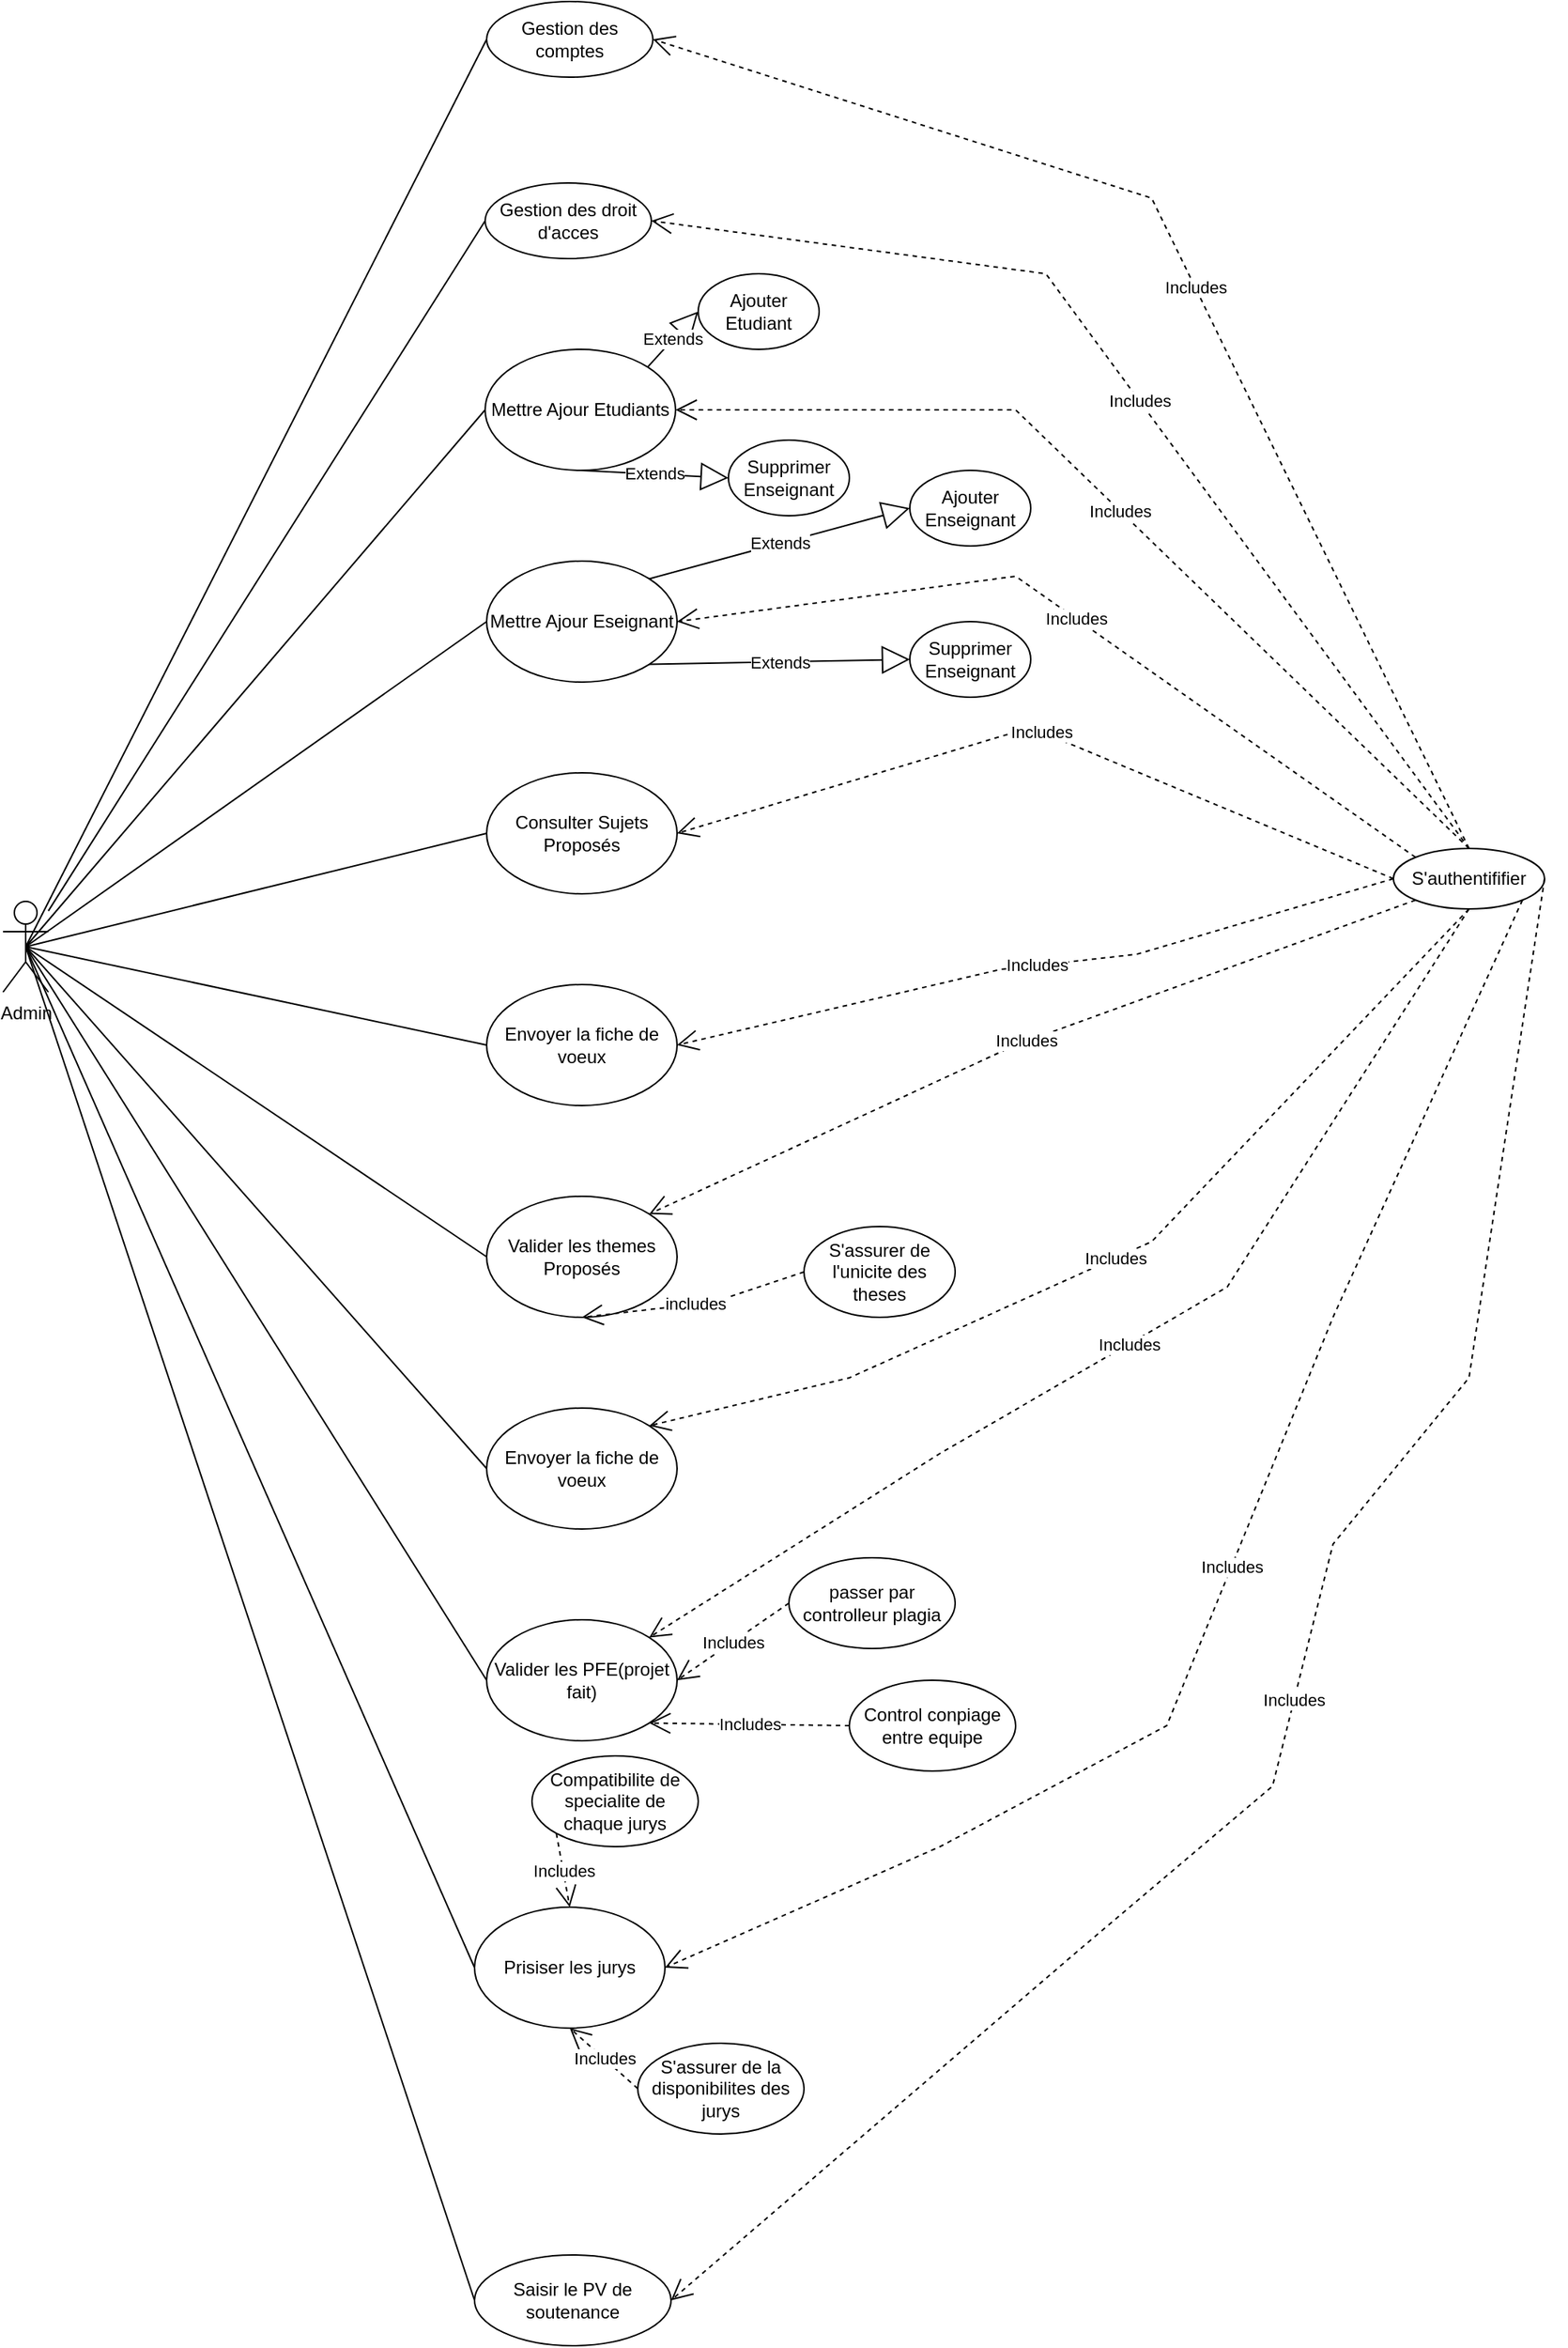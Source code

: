 <mxfile version="16.6.6" type="github">
  <diagram id="u5QXlh5EgsX-1ronWYS8" name="Page-1">
    <mxGraphModel dx="1322" dy="622" grid="1" gridSize="10" guides="1" tooltips="1" connect="1" arrows="1" fold="1" page="1" pageScale="1" pageWidth="827" pageHeight="1169" math="0" shadow="0">
      <root>
        <mxCell id="0" />
        <mxCell id="1" parent="0" />
        <mxCell id="gxRlvShqVRtDUfxNLpZI-53" value="Admin&lt;br&gt;" style="shape=umlActor;verticalLabelPosition=bottom;verticalAlign=top;html=1;outlineConnect=0;" parent="1" vertex="1">
          <mxGeometry x="40" y="675" width="30" height="60" as="geometry" />
        </mxCell>
        <mxCell id="gxRlvShqVRtDUfxNLpZI-55" value="Gestion des comptes" style="ellipse;whiteSpace=wrap;html=1;" parent="1" vertex="1">
          <mxGeometry x="360" y="80" width="110" height="50" as="geometry" />
        </mxCell>
        <mxCell id="gxRlvShqVRtDUfxNLpZI-56" value="Gestion des droit d&#39;acces" style="ellipse;whiteSpace=wrap;html=1;" parent="1" vertex="1">
          <mxGeometry x="359" y="200" width="110" height="50" as="geometry" />
        </mxCell>
        <mxCell id="gxRlvShqVRtDUfxNLpZI-57" value="Mettre Ajour Etudiants" style="ellipse;whiteSpace=wrap;html=1;" parent="1" vertex="1">
          <mxGeometry x="359" y="310" width="126" height="80" as="geometry" />
        </mxCell>
        <mxCell id="gxRlvShqVRtDUfxNLpZI-58" value="Mettre Ajour Eseignant" style="ellipse;whiteSpace=wrap;html=1;" parent="1" vertex="1">
          <mxGeometry x="360" y="450" width="126" height="80" as="geometry" />
        </mxCell>
        <mxCell id="gxRlvShqVRtDUfxNLpZI-59" value="Consulter Sujets Proposés" style="ellipse;whiteSpace=wrap;html=1;" parent="1" vertex="1">
          <mxGeometry x="360" y="590" width="126" height="80" as="geometry" />
        </mxCell>
        <mxCell id="gxRlvShqVRtDUfxNLpZI-60" value="Envoyer la fiche de voeux" style="ellipse;whiteSpace=wrap;html=1;" parent="1" vertex="1">
          <mxGeometry x="360" y="730" width="126" height="80" as="geometry" />
        </mxCell>
        <mxCell id="gxRlvShqVRtDUfxNLpZI-65" value="Valider les themes Proposés" style="ellipse;whiteSpace=wrap;html=1;" parent="1" vertex="1">
          <mxGeometry x="360" y="870" width="126" height="80" as="geometry" />
        </mxCell>
        <mxCell id="gxRlvShqVRtDUfxNLpZI-66" value="Envoyer la fiche de voeux" style="ellipse;whiteSpace=wrap;html=1;" parent="1" vertex="1">
          <mxGeometry x="360" y="1010" width="126" height="80" as="geometry" />
        </mxCell>
        <mxCell id="gxRlvShqVRtDUfxNLpZI-67" value="Valider les PFE(projet fait)" style="ellipse;whiteSpace=wrap;html=1;" parent="1" vertex="1">
          <mxGeometry x="360" y="1150" width="126" height="80" as="geometry" />
        </mxCell>
        <mxCell id="gxRlvShqVRtDUfxNLpZI-68" value="Prisiser les jurys" style="ellipse;whiteSpace=wrap;html=1;" parent="1" vertex="1">
          <mxGeometry x="352" y="1340" width="126" height="80" as="geometry" />
        </mxCell>
        <mxCell id="gxRlvShqVRtDUfxNLpZI-69" value="" style="endArrow=none;html=1;rounded=0;entryX=0;entryY=0.5;entryDx=0;entryDy=0;exitX=0.5;exitY=0.5;exitDx=0;exitDy=0;exitPerimeter=0;" parent="1" source="gxRlvShqVRtDUfxNLpZI-53" target="gxRlvShqVRtDUfxNLpZI-55" edge="1">
          <mxGeometry width="50" height="50" relative="1" as="geometry">
            <mxPoint x="50" y="650" as="sourcePoint" />
            <mxPoint x="100" y="600" as="targetPoint" />
          </mxGeometry>
        </mxCell>
        <mxCell id="gxRlvShqVRtDUfxNLpZI-70" value="" style="endArrow=none;html=1;rounded=0;entryX=0;entryY=0.5;entryDx=0;entryDy=0;" parent="1" source="gxRlvShqVRtDUfxNLpZI-53" target="gxRlvShqVRtDUfxNLpZI-56" edge="1">
          <mxGeometry width="50" height="50" relative="1" as="geometry">
            <mxPoint x="130" y="620" as="sourcePoint" />
            <mxPoint x="180" y="570" as="targetPoint" />
          </mxGeometry>
        </mxCell>
        <mxCell id="gxRlvShqVRtDUfxNLpZI-71" value="" style="endArrow=none;html=1;rounded=0;entryX=0;entryY=0.5;entryDx=0;entryDy=0;exitX=0.5;exitY=0.5;exitDx=0;exitDy=0;exitPerimeter=0;" parent="1" source="gxRlvShqVRtDUfxNLpZI-53" target="gxRlvShqVRtDUfxNLpZI-57" edge="1">
          <mxGeometry width="50" height="50" relative="1" as="geometry">
            <mxPoint x="80" y="581.99" as="sourcePoint" />
            <mxPoint x="369" y="235" as="targetPoint" />
          </mxGeometry>
        </mxCell>
        <mxCell id="gxRlvShqVRtDUfxNLpZI-72" value="" style="endArrow=none;html=1;rounded=0;entryX=0;entryY=0.5;entryDx=0;entryDy=0;exitX=0.5;exitY=0.5;exitDx=0;exitDy=0;exitPerimeter=0;" parent="1" source="gxRlvShqVRtDUfxNLpZI-53" target="gxRlvShqVRtDUfxNLpZI-58" edge="1">
          <mxGeometry width="50" height="50" relative="1" as="geometry">
            <mxPoint x="65" y="600" as="sourcePoint" />
            <mxPoint x="369.0" y="360" as="targetPoint" />
          </mxGeometry>
        </mxCell>
        <mxCell id="gxRlvShqVRtDUfxNLpZI-73" value="" style="endArrow=none;html=1;rounded=0;entryX=0;entryY=0.5;entryDx=0;entryDy=0;exitX=0.5;exitY=0.5;exitDx=0;exitDy=0;exitPerimeter=0;" parent="1" source="gxRlvShqVRtDUfxNLpZI-53" target="gxRlvShqVRtDUfxNLpZI-59" edge="1">
          <mxGeometry width="50" height="50" relative="1" as="geometry">
            <mxPoint x="65" y="600" as="sourcePoint" />
            <mxPoint x="370.0" y="500" as="targetPoint" />
          </mxGeometry>
        </mxCell>
        <mxCell id="gxRlvShqVRtDUfxNLpZI-74" value="" style="endArrow=none;html=1;rounded=0;entryX=0;entryY=0.5;entryDx=0;entryDy=0;exitX=0.5;exitY=0.5;exitDx=0;exitDy=0;exitPerimeter=0;" parent="1" source="gxRlvShqVRtDUfxNLpZI-53" target="gxRlvShqVRtDUfxNLpZI-60" edge="1">
          <mxGeometry width="50" height="50" relative="1" as="geometry">
            <mxPoint x="65" y="600" as="sourcePoint" />
            <mxPoint x="370.0" y="640" as="targetPoint" />
          </mxGeometry>
        </mxCell>
        <mxCell id="gxRlvShqVRtDUfxNLpZI-75" value="" style="endArrow=none;html=1;rounded=0;entryX=0;entryY=0.5;entryDx=0;entryDy=0;exitX=0.5;exitY=0.5;exitDx=0;exitDy=0;exitPerimeter=0;" parent="1" source="gxRlvShqVRtDUfxNLpZI-53" target="gxRlvShqVRtDUfxNLpZI-65" edge="1">
          <mxGeometry width="50" height="50" relative="1" as="geometry">
            <mxPoint x="65" y="600" as="sourcePoint" />
            <mxPoint x="370.0" y="780" as="targetPoint" />
          </mxGeometry>
        </mxCell>
        <mxCell id="gxRlvShqVRtDUfxNLpZI-76" value="" style="endArrow=none;html=1;rounded=0;entryX=0;entryY=0.5;entryDx=0;entryDy=0;exitX=0.5;exitY=0.5;exitDx=0;exitDy=0;exitPerimeter=0;" parent="1" source="gxRlvShqVRtDUfxNLpZI-53" target="gxRlvShqVRtDUfxNLpZI-66" edge="1">
          <mxGeometry width="50" height="50" relative="1" as="geometry">
            <mxPoint x="65" y="715" as="sourcePoint" />
            <mxPoint x="370.0" y="920" as="targetPoint" />
          </mxGeometry>
        </mxCell>
        <mxCell id="gxRlvShqVRtDUfxNLpZI-77" value="" style="endArrow=none;html=1;rounded=0;entryX=0;entryY=0.5;entryDx=0;entryDy=0;exitX=0.5;exitY=0.5;exitDx=0;exitDy=0;exitPerimeter=0;" parent="1" source="gxRlvShqVRtDUfxNLpZI-53" target="gxRlvShqVRtDUfxNLpZI-67" edge="1">
          <mxGeometry width="50" height="50" relative="1" as="geometry">
            <mxPoint x="65" y="715" as="sourcePoint" />
            <mxPoint x="370.0" y="1060" as="targetPoint" />
          </mxGeometry>
        </mxCell>
        <mxCell id="gxRlvShqVRtDUfxNLpZI-78" value="" style="endArrow=none;html=1;rounded=0;entryX=0;entryY=0.5;entryDx=0;entryDy=0;exitX=0.5;exitY=0.5;exitDx=0;exitDy=0;exitPerimeter=0;" parent="1" source="gxRlvShqVRtDUfxNLpZI-53" target="gxRlvShqVRtDUfxNLpZI-68" edge="1">
          <mxGeometry width="50" height="50" relative="1" as="geometry">
            <mxPoint x="65" y="715" as="sourcePoint" />
            <mxPoint x="370.0" y="1200" as="targetPoint" />
          </mxGeometry>
        </mxCell>
        <mxCell id="gxRlvShqVRtDUfxNLpZI-79" value="S&#39;authentififier" style="ellipse;whiteSpace=wrap;html=1;" parent="1" vertex="1">
          <mxGeometry x="960" y="640" width="100" height="40" as="geometry" />
        </mxCell>
        <mxCell id="gxRlvShqVRtDUfxNLpZI-80" value="Includes" style="endArrow=open;endSize=12;dashed=1;html=1;rounded=0;exitX=0.5;exitY=0;exitDx=0;exitDy=0;entryX=1;entryY=0.5;entryDx=0;entryDy=0;" parent="1" source="gxRlvShqVRtDUfxNLpZI-79" target="gxRlvShqVRtDUfxNLpZI-55" edge="1">
          <mxGeometry width="160" relative="1" as="geometry">
            <mxPoint x="845" y="605" as="sourcePoint" />
            <mxPoint x="485.0" y="550" as="targetPoint" />
            <Array as="points">
              <mxPoint x="800" y="210" />
            </Array>
          </mxGeometry>
        </mxCell>
        <mxCell id="gxRlvShqVRtDUfxNLpZI-81" value="Includes" style="endArrow=open;endSize=12;dashed=1;html=1;rounded=0;exitX=0.5;exitY=0;exitDx=0;exitDy=0;entryX=1;entryY=0.5;entryDx=0;entryDy=0;" parent="1" source="gxRlvShqVRtDUfxNLpZI-79" target="gxRlvShqVRtDUfxNLpZI-56" edge="1">
          <mxGeometry width="160" relative="1" as="geometry">
            <mxPoint x="795.0" y="625" as="sourcePoint" />
            <mxPoint x="480" y="115.0" as="targetPoint" />
            <Array as="points">
              <mxPoint x="730" y="260" />
            </Array>
          </mxGeometry>
        </mxCell>
        <mxCell id="gxRlvShqVRtDUfxNLpZI-82" value="Includes" style="endArrow=open;endSize=12;dashed=1;html=1;rounded=0;entryX=1;entryY=0.5;entryDx=0;entryDy=0;exitX=0.5;exitY=0;exitDx=0;exitDy=0;" parent="1" source="gxRlvShqVRtDUfxNLpZI-79" target="gxRlvShqVRtDUfxNLpZI-57" edge="1">
          <mxGeometry width="160" relative="1" as="geometry">
            <mxPoint x="960" y="580" as="sourcePoint" />
            <mxPoint x="479" y="235.0" as="targetPoint" />
            <Array as="points">
              <mxPoint x="710" y="350" />
            </Array>
          </mxGeometry>
        </mxCell>
        <mxCell id="gxRlvShqVRtDUfxNLpZI-83" value="Includes" style="endArrow=open;endSize=12;dashed=1;html=1;rounded=0;entryX=1;entryY=0.5;entryDx=0;entryDy=0;exitX=0;exitY=0;exitDx=0;exitDy=0;" parent="1" source="gxRlvShqVRtDUfxNLpZI-79" target="gxRlvShqVRtDUfxNLpZI-58" edge="1">
          <mxGeometry width="160" relative="1" as="geometry">
            <mxPoint x="970" y="590" as="sourcePoint" />
            <mxPoint x="495.0" y="360.0" as="targetPoint" />
            <Array as="points">
              <mxPoint x="710" y="460" />
            </Array>
          </mxGeometry>
        </mxCell>
        <mxCell id="gxRlvShqVRtDUfxNLpZI-84" value="Includes" style="endArrow=open;endSize=12;dashed=1;html=1;rounded=0;entryX=1;entryY=0.5;entryDx=0;entryDy=0;exitX=0;exitY=0.5;exitDx=0;exitDy=0;" parent="1" source="gxRlvShqVRtDUfxNLpZI-79" target="gxRlvShqVRtDUfxNLpZI-59" edge="1">
          <mxGeometry width="160" relative="1" as="geometry">
            <mxPoint x="944.645" y="605.858" as="sourcePoint" />
            <mxPoint x="496.0" y="500" as="targetPoint" />
            <Array as="points">
              <mxPoint x="720" y="560" />
            </Array>
          </mxGeometry>
        </mxCell>
        <mxCell id="gxRlvShqVRtDUfxNLpZI-85" value="Includes" style="endArrow=open;endSize=12;dashed=1;html=1;rounded=0;entryX=1;entryY=0.5;entryDx=0;entryDy=0;exitX=0;exitY=0.5;exitDx=0;exitDy=0;" parent="1" source="gxRlvShqVRtDUfxNLpZI-79" target="gxRlvShqVRtDUfxNLpZI-60" edge="1">
          <mxGeometry width="160" relative="1" as="geometry">
            <mxPoint x="910" y="630" as="sourcePoint" />
            <mxPoint x="496.0" y="640" as="targetPoint" />
            <Array as="points">
              <mxPoint x="790" y="710" />
              <mxPoint x="700" y="720" />
            </Array>
          </mxGeometry>
        </mxCell>
        <mxCell id="gxRlvShqVRtDUfxNLpZI-87" value="Includes" style="endArrow=open;endSize=12;dashed=1;html=1;rounded=0;entryX=1;entryY=0;entryDx=0;entryDy=0;exitX=0;exitY=1;exitDx=0;exitDy=0;" parent="1" source="gxRlvShqVRtDUfxNLpZI-79" target="gxRlvShqVRtDUfxNLpZI-65" edge="1">
          <mxGeometry width="160" relative="1" as="geometry">
            <mxPoint x="954.854" y="644.226" as="sourcePoint" />
            <mxPoint x="433.0" y="820.0" as="targetPoint" />
            <Array as="points">
              <mxPoint x="710" y="770" />
            </Array>
          </mxGeometry>
        </mxCell>
        <mxCell id="gxRlvShqVRtDUfxNLpZI-88" value="Includes" style="endArrow=open;endSize=12;dashed=1;html=1;rounded=0;entryX=1;entryY=0;entryDx=0;entryDy=0;exitX=0.5;exitY=1;exitDx=0;exitDy=0;" parent="1" source="gxRlvShqVRtDUfxNLpZI-79" target="gxRlvShqVRtDUfxNLpZI-66" edge="1">
          <mxGeometry width="160" relative="1" as="geometry">
            <mxPoint x="984.854" y="684.226" as="sourcePoint" />
            <mxPoint x="477.317" y="891.57" as="targetPoint" />
            <Array as="points">
              <mxPoint x="800" y="900" />
              <mxPoint x="600" y="990" />
            </Array>
          </mxGeometry>
        </mxCell>
        <mxCell id="gxRlvShqVRtDUfxNLpZI-89" value="Includes" style="endArrow=open;endSize=12;dashed=1;html=1;rounded=0;entryX=1;entryY=0;entryDx=0;entryDy=0;exitX=0.5;exitY=1;exitDx=0;exitDy=0;" parent="1" source="gxRlvShqVRtDUfxNLpZI-79" target="gxRlvShqVRtDUfxNLpZI-67" edge="1">
          <mxGeometry width="160" relative="1" as="geometry">
            <mxPoint x="1020" y="690.0" as="sourcePoint" />
            <mxPoint x="477.317" y="1031.57" as="targetPoint" />
            <Array as="points">
              <mxPoint x="850" y="930" />
              <mxPoint x="660" y="1040" />
            </Array>
          </mxGeometry>
        </mxCell>
        <mxCell id="gxRlvShqVRtDUfxNLpZI-90" value="Includes" style="endArrow=open;endSize=12;dashed=1;html=1;rounded=0;entryX=1;entryY=0.5;entryDx=0;entryDy=0;exitX=1;exitY=1;exitDx=0;exitDy=0;" parent="1" source="gxRlvShqVRtDUfxNLpZI-79" target="gxRlvShqVRtDUfxNLpZI-68" edge="1">
          <mxGeometry width="160" relative="1" as="geometry">
            <mxPoint x="1020" y="690.0" as="sourcePoint" />
            <mxPoint x="477.317" y="1171.57" as="targetPoint" />
            <Array as="points">
              <mxPoint x="920" y="950" />
              <mxPoint x="810" y="1220" />
              <mxPoint x="660" y="1300" />
            </Array>
          </mxGeometry>
        </mxCell>
        <mxCell id="bBHSDuc5ojmp52KOl2Vf-2" value="Extends" style="endArrow=block;endSize=16;endFill=0;html=1;rounded=0;exitX=1;exitY=0;exitDx=0;exitDy=0;entryX=0;entryY=0.5;entryDx=0;entryDy=0;" edge="1" parent="1" target="bBHSDuc5ojmp52KOl2Vf-3" source="gxRlvShqVRtDUfxNLpZI-58">
          <mxGeometry width="160" relative="1" as="geometry">
            <mxPoint x="430.0" y="490.0" as="sourcePoint" />
            <mxPoint x="514" y="425.0" as="targetPoint" />
          </mxGeometry>
        </mxCell>
        <mxCell id="bBHSDuc5ojmp52KOl2Vf-3" value="Ajouter Enseignant" style="ellipse;whiteSpace=wrap;html=1;" vertex="1" parent="1">
          <mxGeometry x="640" y="390" width="80" height="50" as="geometry" />
        </mxCell>
        <mxCell id="bBHSDuc5ojmp52KOl2Vf-4" value="Extends" style="endArrow=block;endSize=16;endFill=0;html=1;rounded=0;exitX=1;exitY=1;exitDx=0;exitDy=0;entryX=0;entryY=0.5;entryDx=0;entryDy=0;" edge="1" parent="1" target="bBHSDuc5ojmp52KOl2Vf-5" source="gxRlvShqVRtDUfxNLpZI-58">
          <mxGeometry width="160" relative="1" as="geometry">
            <mxPoint x="484.997" y="561.57" as="sourcePoint" />
            <mxPoint x="531.68" y="525.0" as="targetPoint" />
          </mxGeometry>
        </mxCell>
        <mxCell id="bBHSDuc5ojmp52KOl2Vf-5" value="Supprimer Enseignant" style="ellipse;whiteSpace=wrap;html=1;" vertex="1" parent="1">
          <mxGeometry x="640" y="490" width="80" height="50" as="geometry" />
        </mxCell>
        <mxCell id="bBHSDuc5ojmp52KOl2Vf-6" value="Extends" style="endArrow=block;endSize=16;endFill=0;html=1;rounded=0;exitX=1;exitY=0;exitDx=0;exitDy=0;entryX=0;entryY=0.5;entryDx=0;entryDy=0;" edge="1" parent="1" target="bBHSDuc5ojmp52KOl2Vf-7" source="gxRlvShqVRtDUfxNLpZI-57">
          <mxGeometry width="160" relative="1" as="geometry">
            <mxPoint x="459.997" y="321.57" as="sourcePoint" />
            <mxPoint x="506.68" y="285.0" as="targetPoint" />
          </mxGeometry>
        </mxCell>
        <mxCell id="bBHSDuc5ojmp52KOl2Vf-7" value="Ajouter Etudiant" style="ellipse;whiteSpace=wrap;html=1;" vertex="1" parent="1">
          <mxGeometry x="500" y="260" width="80" height="50" as="geometry" />
        </mxCell>
        <mxCell id="bBHSDuc5ojmp52KOl2Vf-8" value="Extends" style="endArrow=block;endSize=16;endFill=0;html=1;rounded=0;exitX=0.5;exitY=1;exitDx=0;exitDy=0;entryX=0;entryY=0.5;entryDx=0;entryDy=0;" edge="1" parent="1" target="bBHSDuc5ojmp52KOl2Vf-9" source="gxRlvShqVRtDUfxNLpZI-57">
          <mxGeometry width="160" relative="1" as="geometry">
            <mxPoint x="429.997" y="431.57" as="sourcePoint" />
            <mxPoint x="476.68" y="395.0" as="targetPoint" />
          </mxGeometry>
        </mxCell>
        <mxCell id="bBHSDuc5ojmp52KOl2Vf-9" value="Supprimer Enseignant" style="ellipse;whiteSpace=wrap;html=1;" vertex="1" parent="1">
          <mxGeometry x="520" y="370" width="80" height="50" as="geometry" />
        </mxCell>
        <mxCell id="bBHSDuc5ojmp52KOl2Vf-13" value="S&#39;assurer de l&#39;unicite des theses" style="ellipse;whiteSpace=wrap;html=1;" vertex="1" parent="1">
          <mxGeometry x="570" y="890" width="100" height="60" as="geometry" />
        </mxCell>
        <mxCell id="bBHSDuc5ojmp52KOl2Vf-14" value="includes" style="endArrow=open;endSize=12;dashed=1;html=1;rounded=0;entryX=0.5;entryY=1;entryDx=0;entryDy=0;exitX=0;exitY=0.5;exitDx=0;exitDy=0;" edge="1" parent="1" source="bBHSDuc5ojmp52KOl2Vf-13" target="gxRlvShqVRtDUfxNLpZI-65">
          <mxGeometry width="160" relative="1" as="geometry">
            <mxPoint x="610" y="880" as="sourcePoint" />
            <mxPoint x="496" y="920" as="targetPoint" />
            <Array as="points">
              <mxPoint x="510" y="940" />
            </Array>
          </mxGeometry>
        </mxCell>
        <mxCell id="bBHSDuc5ojmp52KOl2Vf-15" value="passer par controlleur plagia" style="ellipse;whiteSpace=wrap;html=1;" vertex="1" parent="1">
          <mxGeometry x="560" y="1109" width="110" height="60" as="geometry" />
        </mxCell>
        <mxCell id="bBHSDuc5ojmp52KOl2Vf-16" value="Includes" style="endArrow=open;endSize=12;dashed=1;html=1;rounded=0;entryX=1;entryY=0.5;entryDx=0;entryDy=0;exitX=0;exitY=0.5;exitDx=0;exitDy=0;" edge="1" parent="1" source="bBHSDuc5ojmp52KOl2Vf-15" target="gxRlvShqVRtDUfxNLpZI-67">
          <mxGeometry width="160" relative="1" as="geometry">
            <mxPoint x="962" y="980" as="sourcePoint" />
            <mxPoint x="428" y="1200" as="targetPoint" />
            <Array as="points" />
          </mxGeometry>
        </mxCell>
        <mxCell id="bBHSDuc5ojmp52KOl2Vf-18" value="Control conpiage entre equipe" style="ellipse;whiteSpace=wrap;html=1;" vertex="1" parent="1">
          <mxGeometry x="600" y="1190" width="110" height="60" as="geometry" />
        </mxCell>
        <mxCell id="bBHSDuc5ojmp52KOl2Vf-19" value="Includes" style="endArrow=open;endSize=12;dashed=1;html=1;rounded=0;entryX=1;entryY=1;entryDx=0;entryDy=0;exitX=0;exitY=0.5;exitDx=0;exitDy=0;" edge="1" parent="1" source="bBHSDuc5ojmp52KOl2Vf-18" target="gxRlvShqVRtDUfxNLpZI-67">
          <mxGeometry width="160" relative="1" as="geometry">
            <mxPoint x="906" y="1061" as="sourcePoint" />
            <mxPoint x="430" y="1271" as="targetPoint" />
            <Array as="points" />
          </mxGeometry>
        </mxCell>
        <mxCell id="bBHSDuc5ojmp52KOl2Vf-20" value="S&#39;assurer de la disponibilites des jurys" style="ellipse;whiteSpace=wrap;html=1;" vertex="1" parent="1">
          <mxGeometry x="460" y="1430" width="110" height="60" as="geometry" />
        </mxCell>
        <mxCell id="bBHSDuc5ojmp52KOl2Vf-21" value="Includes" style="endArrow=open;endSize=12;dashed=1;html=1;rounded=0;entryX=0.5;entryY=1;entryDx=0;entryDy=0;exitX=0;exitY=0.5;exitDx=0;exitDy=0;" edge="1" parent="1" source="bBHSDuc5ojmp52KOl2Vf-20" target="gxRlvShqVRtDUfxNLpZI-68">
          <mxGeometry width="160" relative="1" as="geometry">
            <mxPoint x="776" y="1241" as="sourcePoint" />
            <mxPoint x="337.548" y="1398.284" as="targetPoint" />
            <Array as="points" />
          </mxGeometry>
        </mxCell>
        <mxCell id="bBHSDuc5ojmp52KOl2Vf-22" value="Compatibilite de specialite de chaque jurys" style="ellipse;whiteSpace=wrap;html=1;" vertex="1" parent="1">
          <mxGeometry x="390" y="1240" width="110" height="60" as="geometry" />
        </mxCell>
        <mxCell id="bBHSDuc5ojmp52KOl2Vf-23" value="Includes" style="endArrow=open;endSize=12;dashed=1;html=1;rounded=0;entryX=0.5;entryY=0;entryDx=0;entryDy=0;exitX=0;exitY=1;exitDx=0;exitDy=0;" edge="1" parent="1" source="bBHSDuc5ojmp52KOl2Vf-22" target="gxRlvShqVRtDUfxNLpZI-68">
          <mxGeometry width="160" relative="1" as="geometry">
            <mxPoint x="583" y="1246" as="sourcePoint" />
            <mxPoint x="230" y="1365" as="targetPoint" />
            <Array as="points" />
          </mxGeometry>
        </mxCell>
        <mxCell id="bBHSDuc5ojmp52KOl2Vf-24" value="Saisir le PV de soutenance" style="ellipse;whiteSpace=wrap;html=1;" vertex="1" parent="1">
          <mxGeometry x="352" y="1570" width="130" height="60" as="geometry" />
        </mxCell>
        <mxCell id="bBHSDuc5ojmp52KOl2Vf-25" value="Includes" style="endArrow=open;endSize=12;dashed=1;html=1;rounded=0;entryX=1;entryY=0.5;entryDx=0;entryDy=0;exitX=1;exitY=0.5;exitDx=0;exitDy=0;" edge="1" parent="1" source="gxRlvShqVRtDUfxNLpZI-79" target="bBHSDuc5ojmp52KOl2Vf-24">
          <mxGeometry width="160" relative="1" as="geometry">
            <mxPoint x="1054.627" y="684.428" as="sourcePoint" />
            <mxPoint x="496" y="1330" as="targetPoint" />
            <Array as="points">
              <mxPoint x="1010" y="990" />
              <mxPoint x="920" y="1100" />
              <mxPoint x="880" y="1260" />
              <mxPoint x="750" y="1370" />
            </Array>
          </mxGeometry>
        </mxCell>
        <mxCell id="bBHSDuc5ojmp52KOl2Vf-26" value="" style="edgeStyle=none;html=1;endArrow=none;verticalAlign=bottom;rounded=0;entryX=0;entryY=0.5;entryDx=0;entryDy=0;exitX=0.5;exitY=0.5;exitDx=0;exitDy=0;exitPerimeter=0;" edge="1" parent="1" source="gxRlvShqVRtDUfxNLpZI-53" target="bBHSDuc5ojmp52KOl2Vf-24">
          <mxGeometry width="160" relative="1" as="geometry">
            <mxPoint x="55" y="705" as="sourcePoint" />
            <mxPoint x="200" y="730" as="targetPoint" />
          </mxGeometry>
        </mxCell>
      </root>
    </mxGraphModel>
  </diagram>
</mxfile>
